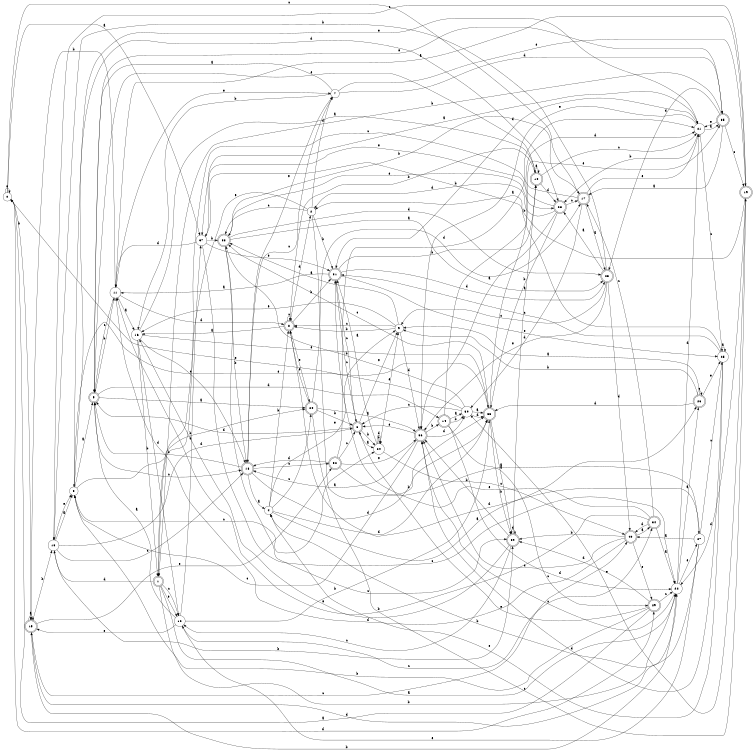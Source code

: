 digraph n33_2 {
__start0 [label="" shape="none"];

rankdir=LR;
size="8,5";

s0 [style="filled", color="black", fillcolor="white" shape="circle", label="0"];
s1 [style="rounded,filled", color="black", fillcolor="white" shape="doublecircle", label="1"];
s2 [style="filled", color="black", fillcolor="white" shape="circle", label="2"];
s3 [style="filled", color="black", fillcolor="white" shape="circle", label="3"];
s4 [style="filled", color="black", fillcolor="white" shape="circle", label="4"];
s5 [style="rounded,filled", color="black", fillcolor="white" shape="doublecircle", label="5"];
s6 [style="rounded,filled", color="black", fillcolor="white" shape="doublecircle", label="6"];
s7 [style="filled", color="black", fillcolor="white" shape="circle", label="7"];
s8 [style="rounded,filled", color="black", fillcolor="white" shape="doublecircle", label="8"];
s9 [style="filled", color="black", fillcolor="white" shape="circle", label="9"];
s10 [style="rounded,filled", color="black", fillcolor="white" shape="doublecircle", label="10"];
s11 [style="filled", color="black", fillcolor="white" shape="circle", label="11"];
s12 [style="filled", color="black", fillcolor="white" shape="circle", label="12"];
s13 [style="filled", color="black", fillcolor="white" shape="circle", label="13"];
s14 [style="rounded,filled", color="black", fillcolor="white" shape="doublecircle", label="14"];
s15 [style="rounded,filled", color="black", fillcolor="white" shape="doublecircle", label="15"];
s16 [style="filled", color="black", fillcolor="white" shape="circle", label="16"];
s17 [style="rounded,filled", color="black", fillcolor="white" shape="doublecircle", label="17"];
s18 [style="rounded,filled", color="black", fillcolor="white" shape="doublecircle", label="18"];
s19 [style="rounded,filled", color="black", fillcolor="white" shape="doublecircle", label="19"];
s20 [style="rounded,filled", color="black", fillcolor="white" shape="doublecircle", label="20"];
s21 [style="filled", color="black", fillcolor="white" shape="circle", label="21"];
s22 [style="filled", color="black", fillcolor="white" shape="circle", label="22"];
s23 [style="rounded,filled", color="black", fillcolor="white" shape="doublecircle", label="23"];
s24 [style="filled", color="black", fillcolor="white" shape="circle", label="24"];
s25 [style="filled", color="black", fillcolor="white" shape="circle", label="25"];
s26 [style="rounded,filled", color="black", fillcolor="white" shape="doublecircle", label="26"];
s27 [style="filled", color="black", fillcolor="white" shape="circle", label="27"];
s28 [style="rounded,filled", color="black", fillcolor="white" shape="doublecircle", label="28"];
s29 [style="rounded,filled", color="black", fillcolor="white" shape="doublecircle", label="29"];
s30 [style="filled", color="black", fillcolor="white" shape="circle", label="30"];
s31 [style="rounded,filled", color="black", fillcolor="white" shape="doublecircle", label="31"];
s32 [style="rounded,filled", color="black", fillcolor="white" shape="doublecircle", label="32"];
s33 [style="rounded,filled", color="black", fillcolor="white" shape="doublecircle", label="33"];
s34 [style="rounded,filled", color="black", fillcolor="white" shape="doublecircle", label="34"];
s35 [style="rounded,filled", color="black", fillcolor="white" shape="doublecircle", label="35"];
s36 [style="rounded,filled", color="black", fillcolor="white" shape="doublecircle", label="36"];
s37 [style="filled", color="black", fillcolor="white" shape="circle", label="37"];
s38 [style="rounded,filled", color="black", fillcolor="white" shape="doublecircle", label="38"];
s39 [style="rounded,filled", color="black", fillcolor="white" shape="doublecircle", label="39"];
s40 [style="rounded,filled", color="black", fillcolor="white" shape="doublecircle", label="40"];
s0 -> s37 [label="a"];
s0 -> s15 [label="b"];
s0 -> s17 [label="c"];
s0 -> s29 [label="d"];
s0 -> s0 [label="e"];
s1 -> s22 [label="a"];
s1 -> s22 [label="b"];
s1 -> s12 [label="c"];
s1 -> s13 [label="d"];
s1 -> s12 [label="e"];
s2 -> s27 [label="a"];
s2 -> s31 [label="b"];
s2 -> s38 [label="c"];
s2 -> s7 [label="d"];
s2 -> s1 [label="e"];
s3 -> s5 [label="a"];
s3 -> s20 [label="b"];
s3 -> s24 [label="c"];
s3 -> s28 [label="d"];
s3 -> s21 [label="e"];
s4 -> s26 [label="a"];
s4 -> s8 [label="b"];
s4 -> s20 [label="c"];
s4 -> s33 [label="d"];
s4 -> s9 [label="e"];
s5 -> s20 [label="a"];
s5 -> s11 [label="b"];
s5 -> s18 [label="c"];
s5 -> s14 [label="d"];
s5 -> s35 [label="e"];
s6 -> s24 [label="a"];
s6 -> s24 [label="b"];
s6 -> s31 [label="c"];
s6 -> s5 [label="d"];
s6 -> s9 [label="e"];
s7 -> s5 [label="a"];
s7 -> s16 [label="b"];
s7 -> s18 [label="c"];
s7 -> s35 [label="d"];
s7 -> s19 [label="e"];
s8 -> s16 [label="a"];
s8 -> s31 [label="b"];
s8 -> s8 [label="c"];
s8 -> s2 [label="d"];
s8 -> s20 [label="e"];
s9 -> s38 [label="a"];
s9 -> s8 [label="b"];
s9 -> s8 [label="c"];
s9 -> s36 [label="d"];
s9 -> s16 [label="e"];
s10 -> s10 [label="a"];
s10 -> s8 [label="b"];
s10 -> s21 [label="c"];
s10 -> s28 [label="d"];
s10 -> s5 [label="e"];
s11 -> s16 [label="a"];
s11 -> s15 [label="b"];
s11 -> s5 [label="c"];
s11 -> s8 [label="d"];
s11 -> s7 [label="e"];
s12 -> s5 [label="a"];
s12 -> s33 [label="b"];
s12 -> s34 [label="c"];
s12 -> s37 [label="d"];
s12 -> s15 [label="e"];
s13 -> s3 [label="a"];
s13 -> s39 [label="b"];
s13 -> s18 [label="c"];
s13 -> s6 [label="d"];
s13 -> s3 [label="e"];
s14 -> s30 [label="a"];
s14 -> s30 [label="b"];
s14 -> s29 [label="c"];
s14 -> s22 [label="d"];
s14 -> s35 [label="e"];
s15 -> s15 [label="a"];
s15 -> s13 [label="b"];
s15 -> s40 [label="c"];
s15 -> s22 [label="d"];
s15 -> s32 [label="e"];
s16 -> s10 [label="a"];
s16 -> s1 [label="b"];
s16 -> s18 [label="c"];
s16 -> s12 [label="d"];
s16 -> s33 [label="e"];
s17 -> s23 [label="a"];
s17 -> s38 [label="b"];
s17 -> s1 [label="c"];
s17 -> s30 [label="d"];
s17 -> s21 [label="e"];
s18 -> s4 [label="a"];
s18 -> s5 [label="b"];
s18 -> s32 [label="c"];
s18 -> s33 [label="d"];
s18 -> s7 [label="e"];
s19 -> s11 [label="a"];
s19 -> s2 [label="b"];
s19 -> s13 [label="c"];
s19 -> s22 [label="d"];
s19 -> s30 [label="e"];
s20 -> s36 [label="a"];
s20 -> s6 [label="b"];
s20 -> s19 [label="c"];
s20 -> s17 [label="d"];
s20 -> s8 [label="e"];
s21 -> s35 [label="a"];
s21 -> s28 [label="b"];
s21 -> s25 [label="c"];
s21 -> s31 [label="d"];
s21 -> s36 [label="e"];
s22 -> s26 [label="a"];
s22 -> s15 [label="b"];
s22 -> s36 [label="c"];
s22 -> s21 [label="d"];
s22 -> s27 [label="e"];
s23 -> s28 [label="a"];
s23 -> s13 [label="b"];
s23 -> s9 [label="c"];
s23 -> s40 [label="d"];
s23 -> s36 [label="e"];
s24 -> s31 [label="a"];
s24 -> s24 [label="b"];
s24 -> s40 [label="c"];
s24 -> s24 [label="d"];
s24 -> s9 [label="e"];
s25 -> s25 [label="a"];
s25 -> s37 [label="b"];
s25 -> s31 [label="c"];
s25 -> s36 [label="d"];
s25 -> s4 [label="e"];
s26 -> s9 [label="a"];
s26 -> s9 [label="b"];
s26 -> s26 [label="c"];
s26 -> s33 [label="d"];
s26 -> s25 [label="e"];
s27 -> s40 [label="a"];
s27 -> s4 [label="b"];
s27 -> s25 [label="c"];
s27 -> s8 [label="d"];
s27 -> s12 [label="e"];
s28 -> s36 [label="a"];
s28 -> s33 [label="b"];
s28 -> s17 [label="c"];
s28 -> s2 [label="d"];
s28 -> s37 [label="e"];
s29 -> s0 [label="a"];
s29 -> s3 [label="b"];
s29 -> s22 [label="c"];
s29 -> s39 [label="d"];
s29 -> s6 [label="e"];
s30 -> s33 [label="a"];
s30 -> s38 [label="b"];
s30 -> s6 [label="c"];
s30 -> s33 [label="d"];
s30 -> s0 [label="e"];
s31 -> s11 [label="a"];
s31 -> s10 [label="b"];
s31 -> s6 [label="c"];
s31 -> s23 [label="d"];
s31 -> s25 [label="e"];
s32 -> s21 [label="a"];
s32 -> s33 [label="b"];
s32 -> s6 [label="c"];
s32 -> s18 [label="d"];
s32 -> s36 [label="e"];
s33 -> s39 [label="a"];
s33 -> s39 [label="b"];
s33 -> s38 [label="c"];
s33 -> s21 [label="d"];
s33 -> s3 [label="e"];
s34 -> s22 [label="a"];
s34 -> s11 [label="b"];
s34 -> s17 [label="c"];
s34 -> s40 [label="d"];
s34 -> s31 [label="e"];
s35 -> s17 [label="a"];
s35 -> s1 [label="b"];
s35 -> s19 [label="c"];
s35 -> s23 [label="d"];
s35 -> s21 [label="e"];
s36 -> s18 [label="a"];
s36 -> s14 [label="b"];
s36 -> s3 [label="c"];
s36 -> s30 [label="d"];
s36 -> s6 [label="e"];
s37 -> s21 [label="a"];
s37 -> s38 [label="b"];
s37 -> s22 [label="c"];
s37 -> s11 [label="d"];
s37 -> s31 [label="e"];
s38 -> s23 [label="a"];
s38 -> s18 [label="b"];
s38 -> s39 [label="c"];
s38 -> s23 [label="d"];
s38 -> s28 [label="e"];
s39 -> s10 [label="a"];
s39 -> s36 [label="b"];
s39 -> s12 [label="c"];
s39 -> s39 [label="d"];
s39 -> s16 [label="e"];
s40 -> s34 [label="a"];
s40 -> s39 [label="b"];
s40 -> s36 [label="c"];
s40 -> s11 [label="d"];
s40 -> s29 [label="e"];

}